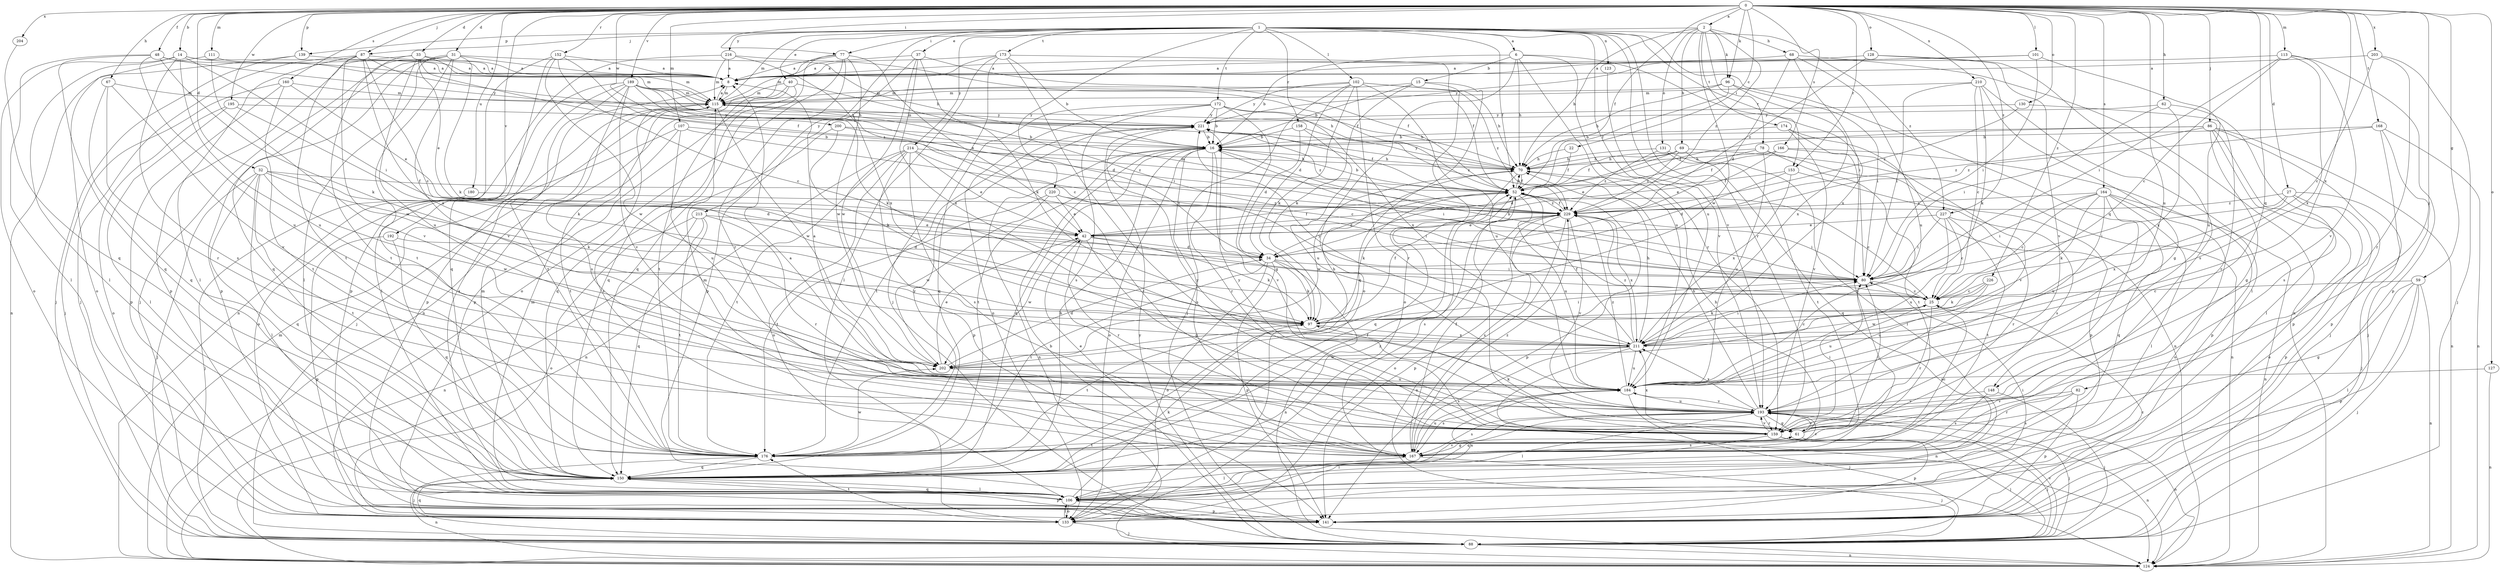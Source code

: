 strict digraph  {
0;
1;
2;
6;
8;
14;
15;
16;
22;
25;
27;
31;
32;
33;
34;
37;
40;
42;
48;
52;
59;
61;
62;
67;
68;
69;
70;
77;
78;
80;
82;
86;
87;
88;
96;
97;
101;
102;
106;
107;
111;
113;
115;
123;
124;
127;
128;
130;
131;
133;
139;
141;
148;
150;
152;
153;
158;
159;
160;
164;
166;
167;
168;
172;
173;
174;
176;
180;
184;
189;
192;
193;
195;
200;
202;
203;
204;
210;
211;
213;
214;
216;
220;
221;
226;
227;
229;
0 -> 2  [label=a];
0 -> 14  [label=b];
0 -> 22  [label=c];
0 -> 27  [label=d];
0 -> 31  [label=d];
0 -> 32  [label=d];
0 -> 33  [label=d];
0 -> 48  [label=f];
0 -> 52  [label=f];
0 -> 59  [label=g];
0 -> 62  [label=h];
0 -> 67  [label=h];
0 -> 77  [label=i];
0 -> 82  [label=j];
0 -> 86  [label=j];
0 -> 87  [label=j];
0 -> 96  [label=k];
0 -> 101  [label=l];
0 -> 107  [label=m];
0 -> 111  [label=m];
0 -> 113  [label=m];
0 -> 127  [label=o];
0 -> 128  [label=o];
0 -> 130  [label=o];
0 -> 139  [label=p];
0 -> 148  [label=q];
0 -> 152  [label=r];
0 -> 153  [label=r];
0 -> 160  [label=s];
0 -> 164  [label=s];
0 -> 166  [label=s];
0 -> 168  [label=t];
0 -> 180  [label=u];
0 -> 184  [label=u];
0 -> 189  [label=v];
0 -> 192  [label=v];
0 -> 195  [label=w];
0 -> 200  [label=w];
0 -> 203  [label=x];
0 -> 204  [label=x];
0 -> 210  [label=x];
0 -> 211  [label=x];
0 -> 226  [label=z];
0 -> 227  [label=z];
1 -> 6  [label=a];
1 -> 37  [label=e];
1 -> 40  [label=e];
1 -> 52  [label=f];
1 -> 87  [label=j];
1 -> 102  [label=l];
1 -> 115  [label=m];
1 -> 123  [label=n];
1 -> 139  [label=p];
1 -> 148  [label=q];
1 -> 153  [label=r];
1 -> 158  [label=r];
1 -> 159  [label=r];
1 -> 172  [label=t];
1 -> 173  [label=t];
1 -> 184  [label=u];
1 -> 193  [label=v];
1 -> 213  [label=y];
1 -> 214  [label=y];
1 -> 216  [label=y];
1 -> 220  [label=y];
1 -> 227  [label=z];
2 -> 68  [label=h];
2 -> 69  [label=h];
2 -> 70  [label=h];
2 -> 77  [label=i];
2 -> 78  [label=i];
2 -> 96  [label=k];
2 -> 131  [label=o];
2 -> 174  [label=t];
2 -> 202  [label=w];
2 -> 229  [label=z];
6 -> 15  [label=b];
6 -> 16  [label=b];
6 -> 70  [label=h];
6 -> 80  [label=i];
6 -> 133  [label=o];
6 -> 159  [label=r];
6 -> 184  [label=u];
8 -> 115  [label=m];
14 -> 8  [label=a];
14 -> 80  [label=i];
14 -> 106  [label=l];
14 -> 115  [label=m];
14 -> 133  [label=o];
14 -> 167  [label=s];
14 -> 184  [label=u];
15 -> 16  [label=b];
15 -> 97  [label=k];
15 -> 115  [label=m];
15 -> 133  [label=o];
15 -> 150  [label=q];
16 -> 70  [label=h];
16 -> 80  [label=i];
16 -> 124  [label=n];
16 -> 133  [label=o];
16 -> 150  [label=q];
16 -> 159  [label=r];
16 -> 167  [label=s];
16 -> 176  [label=t];
16 -> 193  [label=v];
22 -> 52  [label=f];
22 -> 70  [label=h];
25 -> 97  [label=k];
25 -> 159  [label=r];
25 -> 184  [label=u];
27 -> 80  [label=i];
27 -> 88  [label=j];
27 -> 133  [label=o];
27 -> 141  [label=p];
27 -> 211  [label=x];
27 -> 229  [label=z];
31 -> 8  [label=a];
31 -> 16  [label=b];
31 -> 88  [label=j];
31 -> 97  [label=k];
31 -> 106  [label=l];
31 -> 141  [label=p];
31 -> 150  [label=q];
31 -> 176  [label=t];
31 -> 193  [label=v];
32 -> 34  [label=d];
32 -> 52  [label=f];
32 -> 88  [label=j];
32 -> 97  [label=k];
32 -> 106  [label=l];
32 -> 150  [label=q];
32 -> 176  [label=t];
32 -> 202  [label=w];
33 -> 8  [label=a];
33 -> 42  [label=e];
33 -> 52  [label=f];
33 -> 115  [label=m];
33 -> 141  [label=p];
33 -> 176  [label=t];
33 -> 184  [label=u];
34 -> 80  [label=i];
34 -> 97  [label=k];
34 -> 124  [label=n];
34 -> 133  [label=o];
34 -> 141  [label=p];
34 -> 176  [label=t];
37 -> 8  [label=a];
37 -> 52  [label=f];
37 -> 97  [label=k];
37 -> 141  [label=p];
37 -> 202  [label=w];
37 -> 211  [label=x];
40 -> 80  [label=i];
40 -> 115  [label=m];
40 -> 141  [label=p];
40 -> 150  [label=q];
40 -> 176  [label=t];
42 -> 34  [label=d];
42 -> 52  [label=f];
42 -> 61  [label=g];
42 -> 97  [label=k];
42 -> 159  [label=r];
42 -> 202  [label=w];
48 -> 8  [label=a];
48 -> 97  [label=k];
48 -> 106  [label=l];
48 -> 150  [label=q];
48 -> 184  [label=u];
48 -> 221  [label=y];
52 -> 16  [label=b];
52 -> 25  [label=c];
52 -> 34  [label=d];
52 -> 70  [label=h];
52 -> 97  [label=k];
52 -> 141  [label=p];
52 -> 167  [label=s];
52 -> 184  [label=u];
52 -> 229  [label=z];
59 -> 25  [label=c];
59 -> 61  [label=g];
59 -> 88  [label=j];
59 -> 106  [label=l];
59 -> 124  [label=n];
59 -> 141  [label=p];
61 -> 8  [label=a];
61 -> 70  [label=h];
61 -> 80  [label=i];
61 -> 88  [label=j];
61 -> 97  [label=k];
61 -> 167  [label=s];
61 -> 176  [label=t];
61 -> 193  [label=v];
61 -> 221  [label=y];
62 -> 80  [label=i];
62 -> 167  [label=s];
62 -> 211  [label=x];
62 -> 221  [label=y];
67 -> 115  [label=m];
67 -> 150  [label=q];
67 -> 159  [label=r];
67 -> 193  [label=v];
68 -> 8  [label=a];
68 -> 34  [label=d];
68 -> 124  [label=n];
68 -> 184  [label=u];
68 -> 211  [label=x];
69 -> 34  [label=d];
69 -> 52  [label=f];
69 -> 70  [label=h];
69 -> 106  [label=l];
69 -> 124  [label=n];
69 -> 229  [label=z];
70 -> 52  [label=f];
70 -> 150  [label=q];
70 -> 202  [label=w];
70 -> 221  [label=y];
77 -> 8  [label=a];
77 -> 42  [label=e];
77 -> 124  [label=n];
77 -> 133  [label=o];
77 -> 150  [label=q];
77 -> 159  [label=r];
77 -> 202  [label=w];
78 -> 42  [label=e];
78 -> 70  [label=h];
78 -> 141  [label=p];
78 -> 176  [label=t];
78 -> 184  [label=u];
80 -> 16  [label=b];
80 -> 25  [label=c];
82 -> 141  [label=p];
82 -> 159  [label=r];
82 -> 167  [label=s];
82 -> 193  [label=v];
86 -> 16  [label=b];
86 -> 52  [label=f];
86 -> 61  [label=g];
86 -> 88  [label=j];
86 -> 106  [label=l];
86 -> 124  [label=n];
86 -> 141  [label=p];
86 -> 229  [label=z];
87 -> 8  [label=a];
87 -> 25  [label=c];
87 -> 70  [label=h];
87 -> 88  [label=j];
87 -> 106  [label=l];
87 -> 176  [label=t];
87 -> 202  [label=w];
87 -> 211  [label=x];
88 -> 16  [label=b];
88 -> 124  [label=n];
88 -> 193  [label=v];
88 -> 221  [label=y];
96 -> 52  [label=f];
96 -> 70  [label=h];
96 -> 80  [label=i];
96 -> 115  [label=m];
96 -> 211  [label=x];
97 -> 52  [label=f];
97 -> 80  [label=i];
97 -> 176  [label=t];
97 -> 211  [label=x];
101 -> 8  [label=a];
101 -> 80  [label=i];
101 -> 184  [label=u];
101 -> 221  [label=y];
102 -> 34  [label=d];
102 -> 70  [label=h];
102 -> 88  [label=j];
102 -> 97  [label=k];
102 -> 115  [label=m];
102 -> 159  [label=r];
102 -> 184  [label=u];
102 -> 221  [label=y];
102 -> 229  [label=z];
106 -> 8  [label=a];
106 -> 80  [label=i];
106 -> 97  [label=k];
106 -> 115  [label=m];
106 -> 133  [label=o];
106 -> 141  [label=p];
106 -> 150  [label=q];
106 -> 184  [label=u];
107 -> 16  [label=b];
107 -> 25  [label=c];
107 -> 133  [label=o];
107 -> 176  [label=t];
107 -> 184  [label=u];
111 -> 8  [label=a];
111 -> 133  [label=o];
111 -> 193  [label=v];
113 -> 8  [label=a];
113 -> 25  [label=c];
113 -> 80  [label=i];
113 -> 141  [label=p];
113 -> 193  [label=v];
113 -> 211  [label=x];
115 -> 8  [label=a];
115 -> 88  [label=j];
115 -> 150  [label=q];
115 -> 202  [label=w];
115 -> 221  [label=y];
123 -> 193  [label=v];
124 -> 115  [label=m];
127 -> 124  [label=n];
127 -> 184  [label=u];
128 -> 8  [label=a];
128 -> 167  [label=s];
128 -> 193  [label=v];
128 -> 229  [label=z];
130 -> 159  [label=r];
130 -> 221  [label=y];
130 -> 229  [label=z];
131 -> 70  [label=h];
131 -> 150  [label=q];
131 -> 176  [label=t];
131 -> 229  [label=z];
133 -> 88  [label=j];
133 -> 106  [label=l];
133 -> 150  [label=q];
133 -> 176  [label=t];
139 -> 8  [label=a];
139 -> 88  [label=j];
139 -> 124  [label=n];
141 -> 25  [label=c];
148 -> 88  [label=j];
148 -> 167  [label=s];
148 -> 193  [label=v];
150 -> 16  [label=b];
150 -> 52  [label=f];
150 -> 106  [label=l];
150 -> 115  [label=m];
150 -> 124  [label=n];
150 -> 141  [label=p];
150 -> 193  [label=v];
150 -> 229  [label=z];
152 -> 8  [label=a];
152 -> 25  [label=c];
152 -> 141  [label=p];
152 -> 150  [label=q];
152 -> 202  [label=w];
152 -> 229  [label=z];
153 -> 34  [label=d];
153 -> 52  [label=f];
153 -> 167  [label=s];
153 -> 211  [label=x];
158 -> 16  [label=b];
158 -> 34  [label=d];
158 -> 184  [label=u];
158 -> 229  [label=z];
159 -> 80  [label=i];
159 -> 88  [label=j];
159 -> 106  [label=l];
159 -> 124  [label=n];
159 -> 141  [label=p];
159 -> 193  [label=v];
159 -> 211  [label=x];
159 -> 221  [label=y];
160 -> 42  [label=e];
160 -> 88  [label=j];
160 -> 115  [label=m];
160 -> 141  [label=p];
160 -> 176  [label=t];
164 -> 25  [label=c];
164 -> 80  [label=i];
164 -> 97  [label=k];
164 -> 106  [label=l];
164 -> 124  [label=n];
164 -> 133  [label=o];
164 -> 150  [label=q];
164 -> 184  [label=u];
164 -> 229  [label=z];
166 -> 42  [label=e];
166 -> 52  [label=f];
166 -> 70  [label=h];
166 -> 141  [label=p];
166 -> 193  [label=v];
167 -> 42  [label=e];
167 -> 52  [label=f];
167 -> 61  [label=g];
167 -> 88  [label=j];
167 -> 106  [label=l];
167 -> 115  [label=m];
167 -> 184  [label=u];
167 -> 193  [label=v];
167 -> 229  [label=z];
168 -> 16  [label=b];
168 -> 88  [label=j];
168 -> 124  [label=n];
168 -> 141  [label=p];
168 -> 229  [label=z];
172 -> 16  [label=b];
172 -> 61  [label=g];
172 -> 70  [label=h];
172 -> 133  [label=o];
172 -> 150  [label=q];
172 -> 167  [label=s];
172 -> 211  [label=x];
172 -> 221  [label=y];
173 -> 8  [label=a];
173 -> 16  [label=b];
173 -> 52  [label=f];
173 -> 88  [label=j];
173 -> 106  [label=l];
173 -> 115  [label=m];
173 -> 159  [label=r];
174 -> 16  [label=b];
174 -> 124  [label=n];
174 -> 167  [label=s];
174 -> 193  [label=v];
176 -> 25  [label=c];
176 -> 88  [label=j];
176 -> 150  [label=q];
176 -> 202  [label=w];
176 -> 221  [label=y];
180 -> 88  [label=j];
180 -> 229  [label=z];
184 -> 8  [label=a];
184 -> 88  [label=j];
184 -> 167  [label=s];
184 -> 193  [label=v];
184 -> 229  [label=z];
189 -> 25  [label=c];
189 -> 34  [label=d];
189 -> 70  [label=h];
189 -> 97  [label=k];
189 -> 106  [label=l];
189 -> 115  [label=m];
189 -> 141  [label=p];
189 -> 167  [label=s];
189 -> 176  [label=t];
189 -> 193  [label=v];
192 -> 34  [label=d];
192 -> 141  [label=p];
192 -> 150  [label=q];
193 -> 61  [label=g];
193 -> 70  [label=h];
193 -> 88  [label=j];
193 -> 106  [label=l];
193 -> 124  [label=n];
193 -> 150  [label=q];
193 -> 159  [label=r];
193 -> 167  [label=s];
193 -> 184  [label=u];
193 -> 211  [label=x];
195 -> 97  [label=k];
195 -> 106  [label=l];
195 -> 133  [label=o];
195 -> 221  [label=y];
200 -> 16  [label=b];
200 -> 97  [label=k];
200 -> 167  [label=s];
200 -> 229  [label=z];
202 -> 34  [label=d];
202 -> 42  [label=e];
202 -> 70  [label=h];
202 -> 184  [label=u];
203 -> 8  [label=a];
203 -> 25  [label=c];
203 -> 88  [label=j];
203 -> 159  [label=r];
204 -> 150  [label=q];
210 -> 25  [label=c];
210 -> 61  [label=g];
210 -> 80  [label=i];
210 -> 97  [label=k];
210 -> 106  [label=l];
210 -> 115  [label=m];
211 -> 25  [label=c];
211 -> 52  [label=f];
211 -> 70  [label=h];
211 -> 80  [label=i];
211 -> 124  [label=n];
211 -> 167  [label=s];
211 -> 184  [label=u];
211 -> 202  [label=w];
211 -> 221  [label=y];
211 -> 229  [label=z];
213 -> 42  [label=e];
213 -> 124  [label=n];
213 -> 133  [label=o];
213 -> 150  [label=q];
213 -> 159  [label=r];
213 -> 176  [label=t];
214 -> 42  [label=e];
214 -> 70  [label=h];
214 -> 124  [label=n];
214 -> 133  [label=o];
214 -> 141  [label=p];
214 -> 159  [label=r];
214 -> 167  [label=s];
214 -> 176  [label=t];
216 -> 8  [label=a];
216 -> 52  [label=f];
216 -> 115  [label=m];
216 -> 124  [label=n];
216 -> 211  [label=x];
220 -> 42  [label=e];
220 -> 80  [label=i];
220 -> 176  [label=t];
220 -> 202  [label=w];
220 -> 229  [label=z];
221 -> 16  [label=b];
221 -> 52  [label=f];
221 -> 115  [label=m];
221 -> 176  [label=t];
221 -> 229  [label=z];
226 -> 25  [label=c];
226 -> 97  [label=k];
226 -> 184  [label=u];
226 -> 202  [label=w];
227 -> 25  [label=c];
227 -> 42  [label=e];
227 -> 80  [label=i];
227 -> 159  [label=r];
227 -> 176  [label=t];
227 -> 184  [label=u];
229 -> 42  [label=e];
229 -> 52  [label=f];
229 -> 80  [label=i];
229 -> 115  [label=m];
229 -> 124  [label=n];
229 -> 133  [label=o];
229 -> 141  [label=p];
229 -> 167  [label=s];
229 -> 193  [label=v];
229 -> 211  [label=x];
}
